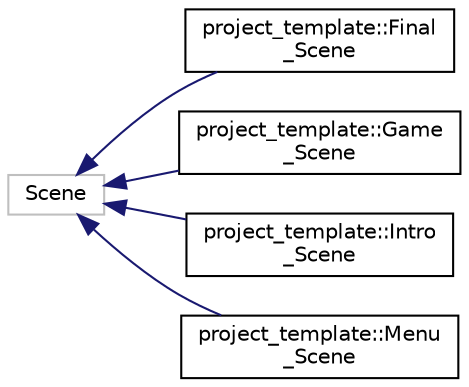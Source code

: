 digraph "Graphical Class Hierarchy"
{
 // LATEX_PDF_SIZE
  edge [fontname="Helvetica",fontsize="10",labelfontname="Helvetica",labelfontsize="10"];
  node [fontname="Helvetica",fontsize="10",shape=record];
  rankdir="LR";
  Node1 [label="Scene",height=0.2,width=0.4,color="grey75", fillcolor="white", style="filled",tooltip=" "];
  Node1 -> Node0 [dir="back",color="midnightblue",fontsize="10",style="solid",fontname="Helvetica"];
  Node0 [label="project_template::Final\l_Scene",height=0.2,width=0.4,color="black", fillcolor="white", style="filled",URL="$classproject__template_1_1_final___scene.html",tooltip=" "];
  Node1 -> Node3 [dir="back",color="midnightblue",fontsize="10",style="solid",fontname="Helvetica"];
  Node3 [label="project_template::Game\l_Scene",height=0.2,width=0.4,color="black", fillcolor="white", style="filled",URL="$classproject__template_1_1_game___scene.html",tooltip=" "];
  Node1 -> Node4 [dir="back",color="midnightblue",fontsize="10",style="solid",fontname="Helvetica"];
  Node4 [label="project_template::Intro\l_Scene",height=0.2,width=0.4,color="black", fillcolor="white", style="filled",URL="$classproject__template_1_1_intro___scene.html",tooltip=" "];
  Node1 -> Node5 [dir="back",color="midnightblue",fontsize="10",style="solid",fontname="Helvetica"];
  Node5 [label="project_template::Menu\l_Scene",height=0.2,width=0.4,color="black", fillcolor="white", style="filled",URL="$classproject__template_1_1_menu___scene.html",tooltip=" "];
}
